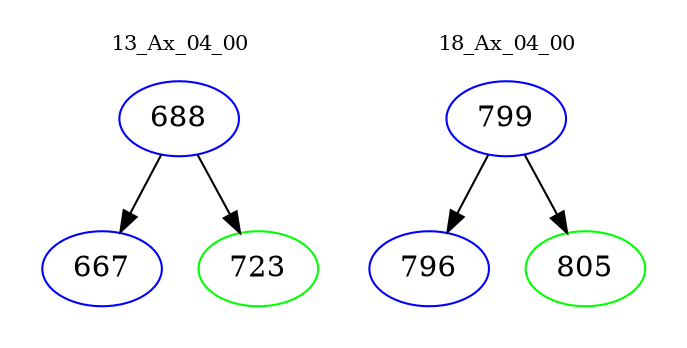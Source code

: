 digraph{
subgraph cluster_0 {
color = white
label = "13_Ax_04_00";
fontsize=10;
T0_688 [label="688", color="blue"]
T0_688 -> T0_667 [color="black"]
T0_667 [label="667", color="blue"]
T0_688 -> T0_723 [color="black"]
T0_723 [label="723", color="green"]
}
subgraph cluster_1 {
color = white
label = "18_Ax_04_00";
fontsize=10;
T1_799 [label="799", color="blue"]
T1_799 -> T1_796 [color="black"]
T1_796 [label="796", color="blue"]
T1_799 -> T1_805 [color="black"]
T1_805 [label="805", color="green"]
}
}
